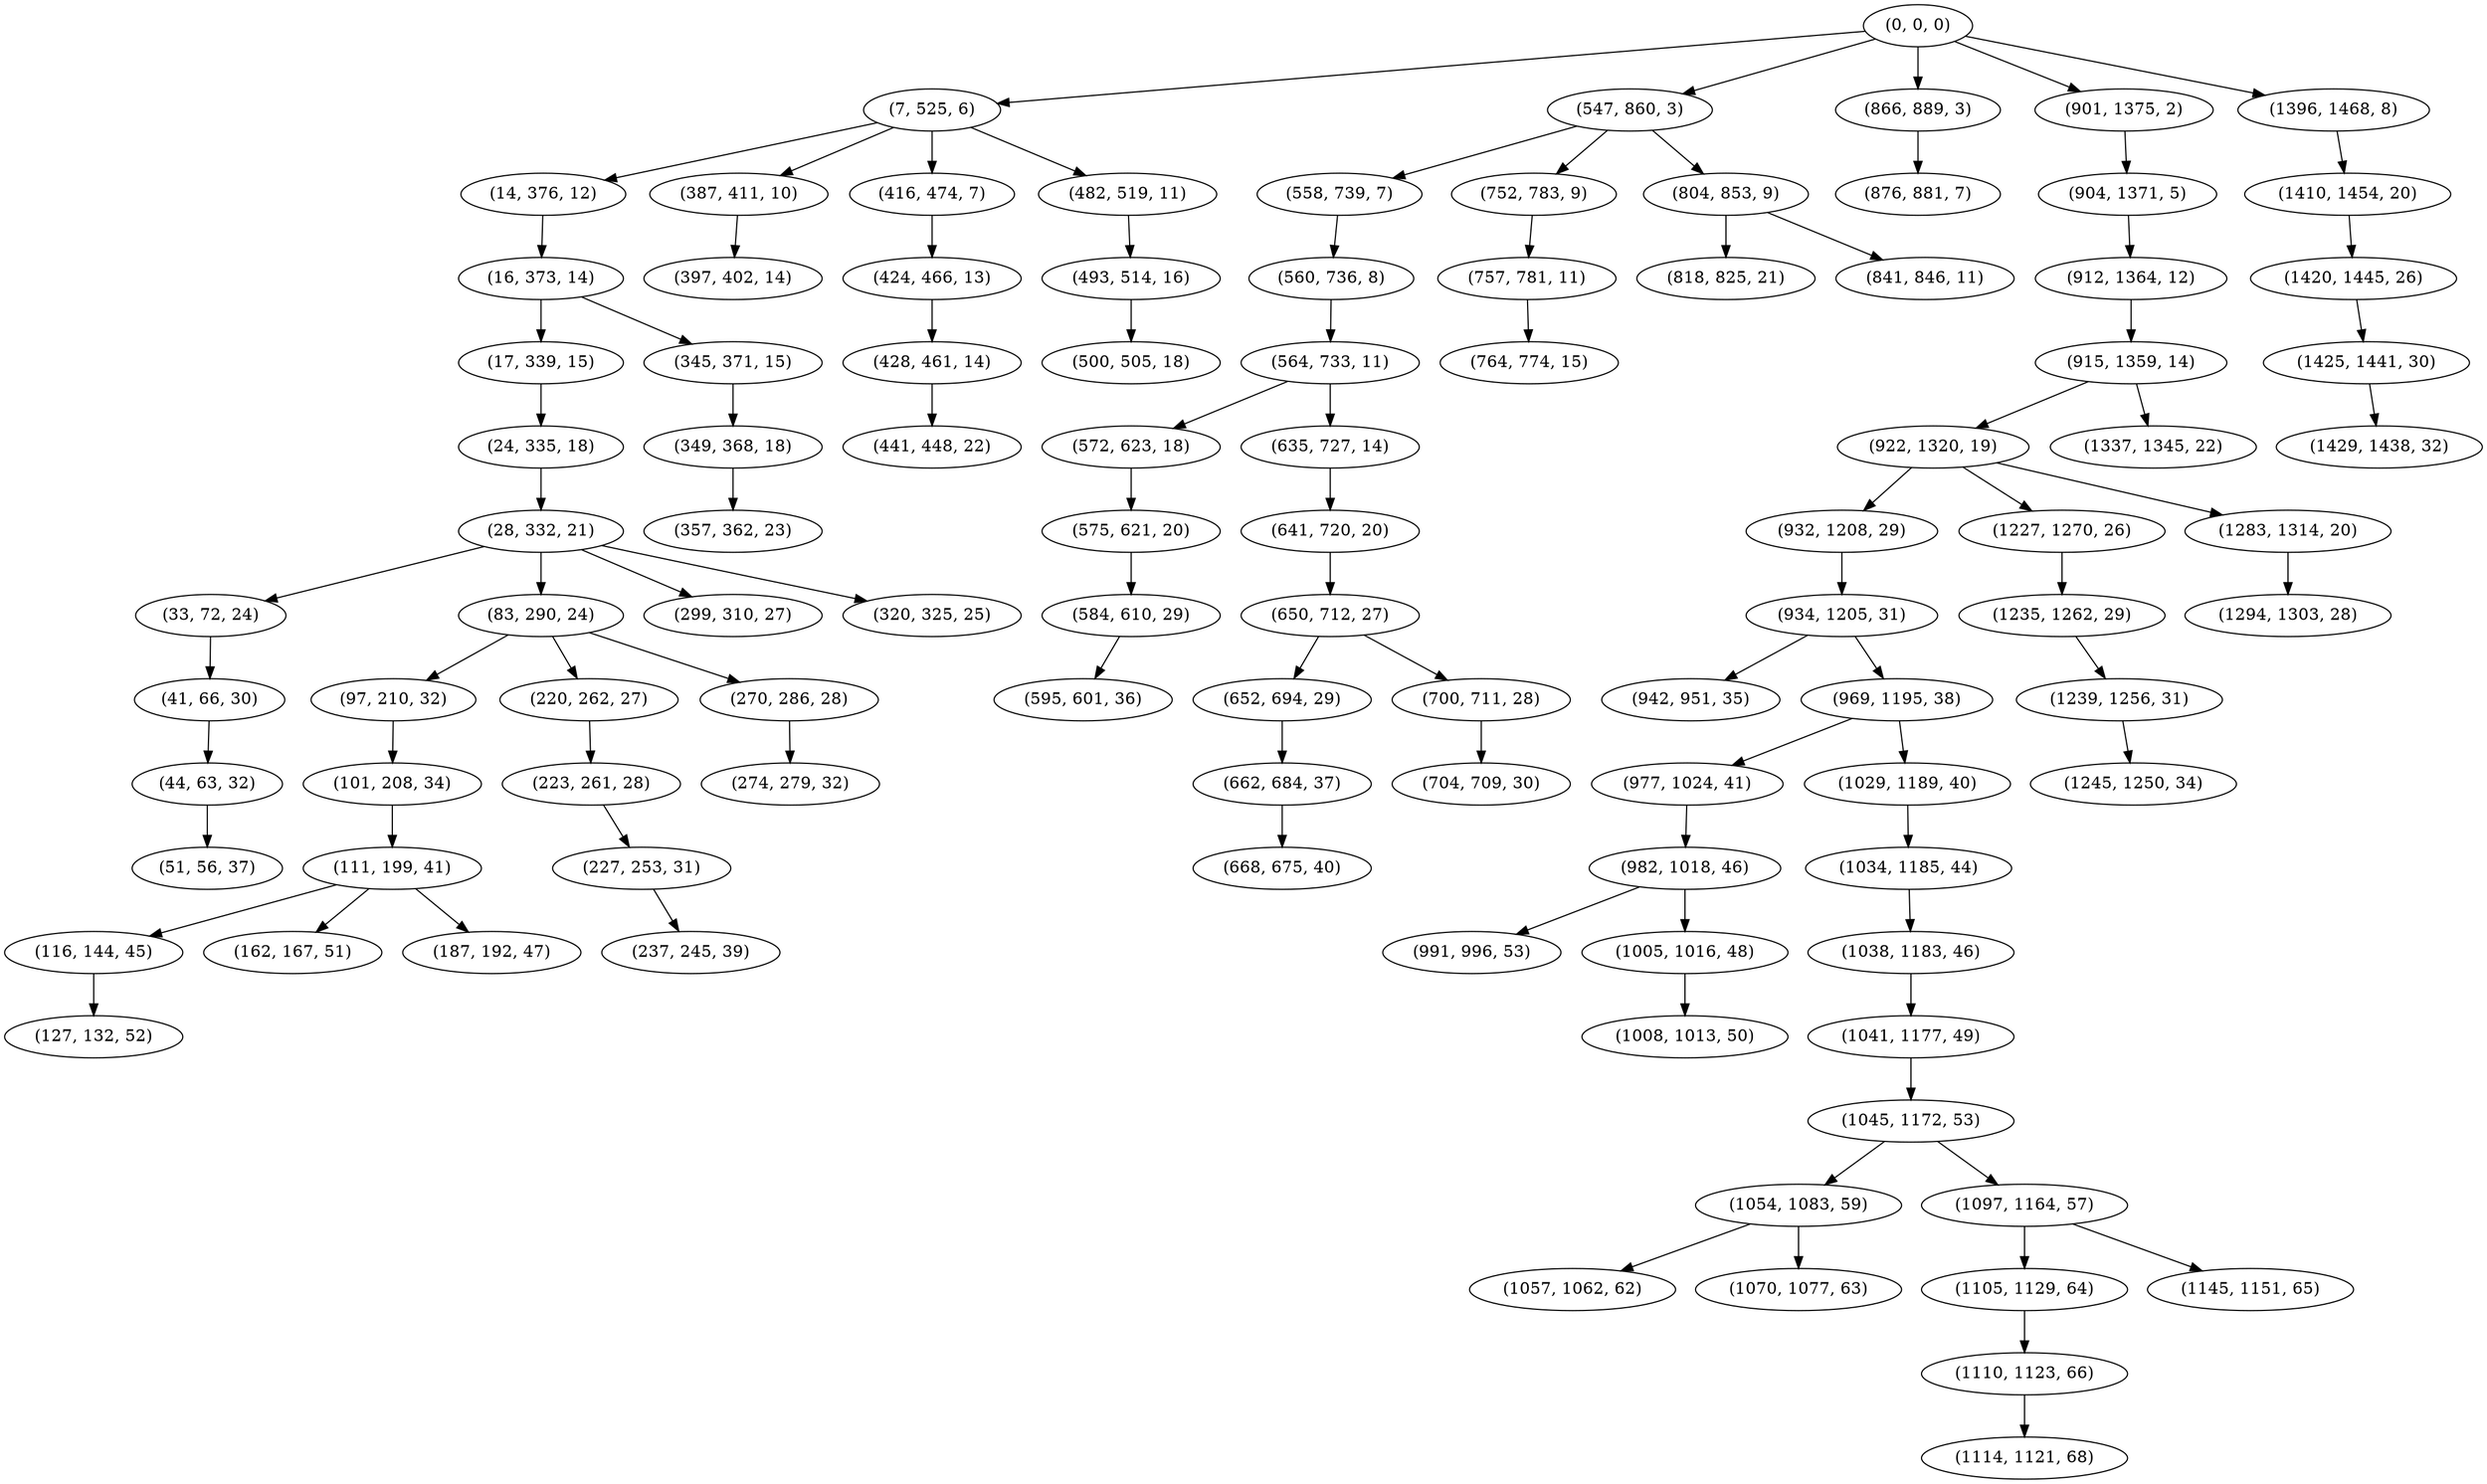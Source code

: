 digraph tree {
    "(0, 0, 0)";
    "(7, 525, 6)";
    "(14, 376, 12)";
    "(16, 373, 14)";
    "(17, 339, 15)";
    "(24, 335, 18)";
    "(28, 332, 21)";
    "(33, 72, 24)";
    "(41, 66, 30)";
    "(44, 63, 32)";
    "(51, 56, 37)";
    "(83, 290, 24)";
    "(97, 210, 32)";
    "(101, 208, 34)";
    "(111, 199, 41)";
    "(116, 144, 45)";
    "(127, 132, 52)";
    "(162, 167, 51)";
    "(187, 192, 47)";
    "(220, 262, 27)";
    "(223, 261, 28)";
    "(227, 253, 31)";
    "(237, 245, 39)";
    "(270, 286, 28)";
    "(274, 279, 32)";
    "(299, 310, 27)";
    "(320, 325, 25)";
    "(345, 371, 15)";
    "(349, 368, 18)";
    "(357, 362, 23)";
    "(387, 411, 10)";
    "(397, 402, 14)";
    "(416, 474, 7)";
    "(424, 466, 13)";
    "(428, 461, 14)";
    "(441, 448, 22)";
    "(482, 519, 11)";
    "(493, 514, 16)";
    "(500, 505, 18)";
    "(547, 860, 3)";
    "(558, 739, 7)";
    "(560, 736, 8)";
    "(564, 733, 11)";
    "(572, 623, 18)";
    "(575, 621, 20)";
    "(584, 610, 29)";
    "(595, 601, 36)";
    "(635, 727, 14)";
    "(641, 720, 20)";
    "(650, 712, 27)";
    "(652, 694, 29)";
    "(662, 684, 37)";
    "(668, 675, 40)";
    "(700, 711, 28)";
    "(704, 709, 30)";
    "(752, 783, 9)";
    "(757, 781, 11)";
    "(764, 774, 15)";
    "(804, 853, 9)";
    "(818, 825, 21)";
    "(841, 846, 11)";
    "(866, 889, 3)";
    "(876, 881, 7)";
    "(901, 1375, 2)";
    "(904, 1371, 5)";
    "(912, 1364, 12)";
    "(915, 1359, 14)";
    "(922, 1320, 19)";
    "(932, 1208, 29)";
    "(934, 1205, 31)";
    "(942, 951, 35)";
    "(969, 1195, 38)";
    "(977, 1024, 41)";
    "(982, 1018, 46)";
    "(991, 996, 53)";
    "(1005, 1016, 48)";
    "(1008, 1013, 50)";
    "(1029, 1189, 40)";
    "(1034, 1185, 44)";
    "(1038, 1183, 46)";
    "(1041, 1177, 49)";
    "(1045, 1172, 53)";
    "(1054, 1083, 59)";
    "(1057, 1062, 62)";
    "(1070, 1077, 63)";
    "(1097, 1164, 57)";
    "(1105, 1129, 64)";
    "(1110, 1123, 66)";
    "(1114, 1121, 68)";
    "(1145, 1151, 65)";
    "(1227, 1270, 26)";
    "(1235, 1262, 29)";
    "(1239, 1256, 31)";
    "(1245, 1250, 34)";
    "(1283, 1314, 20)";
    "(1294, 1303, 28)";
    "(1337, 1345, 22)";
    "(1396, 1468, 8)";
    "(1410, 1454, 20)";
    "(1420, 1445, 26)";
    "(1425, 1441, 30)";
    "(1429, 1438, 32)";
    "(0, 0, 0)" -> "(7, 525, 6)";
    "(0, 0, 0)" -> "(547, 860, 3)";
    "(0, 0, 0)" -> "(866, 889, 3)";
    "(0, 0, 0)" -> "(901, 1375, 2)";
    "(0, 0, 0)" -> "(1396, 1468, 8)";
    "(7, 525, 6)" -> "(14, 376, 12)";
    "(7, 525, 6)" -> "(387, 411, 10)";
    "(7, 525, 6)" -> "(416, 474, 7)";
    "(7, 525, 6)" -> "(482, 519, 11)";
    "(14, 376, 12)" -> "(16, 373, 14)";
    "(16, 373, 14)" -> "(17, 339, 15)";
    "(16, 373, 14)" -> "(345, 371, 15)";
    "(17, 339, 15)" -> "(24, 335, 18)";
    "(24, 335, 18)" -> "(28, 332, 21)";
    "(28, 332, 21)" -> "(33, 72, 24)";
    "(28, 332, 21)" -> "(83, 290, 24)";
    "(28, 332, 21)" -> "(299, 310, 27)";
    "(28, 332, 21)" -> "(320, 325, 25)";
    "(33, 72, 24)" -> "(41, 66, 30)";
    "(41, 66, 30)" -> "(44, 63, 32)";
    "(44, 63, 32)" -> "(51, 56, 37)";
    "(83, 290, 24)" -> "(97, 210, 32)";
    "(83, 290, 24)" -> "(220, 262, 27)";
    "(83, 290, 24)" -> "(270, 286, 28)";
    "(97, 210, 32)" -> "(101, 208, 34)";
    "(101, 208, 34)" -> "(111, 199, 41)";
    "(111, 199, 41)" -> "(116, 144, 45)";
    "(111, 199, 41)" -> "(162, 167, 51)";
    "(111, 199, 41)" -> "(187, 192, 47)";
    "(116, 144, 45)" -> "(127, 132, 52)";
    "(220, 262, 27)" -> "(223, 261, 28)";
    "(223, 261, 28)" -> "(227, 253, 31)";
    "(227, 253, 31)" -> "(237, 245, 39)";
    "(270, 286, 28)" -> "(274, 279, 32)";
    "(345, 371, 15)" -> "(349, 368, 18)";
    "(349, 368, 18)" -> "(357, 362, 23)";
    "(387, 411, 10)" -> "(397, 402, 14)";
    "(416, 474, 7)" -> "(424, 466, 13)";
    "(424, 466, 13)" -> "(428, 461, 14)";
    "(428, 461, 14)" -> "(441, 448, 22)";
    "(482, 519, 11)" -> "(493, 514, 16)";
    "(493, 514, 16)" -> "(500, 505, 18)";
    "(547, 860, 3)" -> "(558, 739, 7)";
    "(547, 860, 3)" -> "(752, 783, 9)";
    "(547, 860, 3)" -> "(804, 853, 9)";
    "(558, 739, 7)" -> "(560, 736, 8)";
    "(560, 736, 8)" -> "(564, 733, 11)";
    "(564, 733, 11)" -> "(572, 623, 18)";
    "(564, 733, 11)" -> "(635, 727, 14)";
    "(572, 623, 18)" -> "(575, 621, 20)";
    "(575, 621, 20)" -> "(584, 610, 29)";
    "(584, 610, 29)" -> "(595, 601, 36)";
    "(635, 727, 14)" -> "(641, 720, 20)";
    "(641, 720, 20)" -> "(650, 712, 27)";
    "(650, 712, 27)" -> "(652, 694, 29)";
    "(650, 712, 27)" -> "(700, 711, 28)";
    "(652, 694, 29)" -> "(662, 684, 37)";
    "(662, 684, 37)" -> "(668, 675, 40)";
    "(700, 711, 28)" -> "(704, 709, 30)";
    "(752, 783, 9)" -> "(757, 781, 11)";
    "(757, 781, 11)" -> "(764, 774, 15)";
    "(804, 853, 9)" -> "(818, 825, 21)";
    "(804, 853, 9)" -> "(841, 846, 11)";
    "(866, 889, 3)" -> "(876, 881, 7)";
    "(901, 1375, 2)" -> "(904, 1371, 5)";
    "(904, 1371, 5)" -> "(912, 1364, 12)";
    "(912, 1364, 12)" -> "(915, 1359, 14)";
    "(915, 1359, 14)" -> "(922, 1320, 19)";
    "(915, 1359, 14)" -> "(1337, 1345, 22)";
    "(922, 1320, 19)" -> "(932, 1208, 29)";
    "(922, 1320, 19)" -> "(1227, 1270, 26)";
    "(922, 1320, 19)" -> "(1283, 1314, 20)";
    "(932, 1208, 29)" -> "(934, 1205, 31)";
    "(934, 1205, 31)" -> "(942, 951, 35)";
    "(934, 1205, 31)" -> "(969, 1195, 38)";
    "(969, 1195, 38)" -> "(977, 1024, 41)";
    "(969, 1195, 38)" -> "(1029, 1189, 40)";
    "(977, 1024, 41)" -> "(982, 1018, 46)";
    "(982, 1018, 46)" -> "(991, 996, 53)";
    "(982, 1018, 46)" -> "(1005, 1016, 48)";
    "(1005, 1016, 48)" -> "(1008, 1013, 50)";
    "(1029, 1189, 40)" -> "(1034, 1185, 44)";
    "(1034, 1185, 44)" -> "(1038, 1183, 46)";
    "(1038, 1183, 46)" -> "(1041, 1177, 49)";
    "(1041, 1177, 49)" -> "(1045, 1172, 53)";
    "(1045, 1172, 53)" -> "(1054, 1083, 59)";
    "(1045, 1172, 53)" -> "(1097, 1164, 57)";
    "(1054, 1083, 59)" -> "(1057, 1062, 62)";
    "(1054, 1083, 59)" -> "(1070, 1077, 63)";
    "(1097, 1164, 57)" -> "(1105, 1129, 64)";
    "(1097, 1164, 57)" -> "(1145, 1151, 65)";
    "(1105, 1129, 64)" -> "(1110, 1123, 66)";
    "(1110, 1123, 66)" -> "(1114, 1121, 68)";
    "(1227, 1270, 26)" -> "(1235, 1262, 29)";
    "(1235, 1262, 29)" -> "(1239, 1256, 31)";
    "(1239, 1256, 31)" -> "(1245, 1250, 34)";
    "(1283, 1314, 20)" -> "(1294, 1303, 28)";
    "(1396, 1468, 8)" -> "(1410, 1454, 20)";
    "(1410, 1454, 20)" -> "(1420, 1445, 26)";
    "(1420, 1445, 26)" -> "(1425, 1441, 30)";
    "(1425, 1441, 30)" -> "(1429, 1438, 32)";
}
